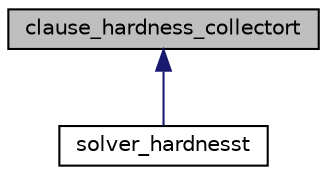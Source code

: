 digraph "clause_hardness_collectort"
{
 // LATEX_PDF_SIZE
  bgcolor="transparent";
  edge [fontname="Helvetica",fontsize="10",labelfontname="Helvetica",labelfontsize="10"];
  node [fontname="Helvetica",fontsize="10",shape=record];
  Node1 [label="clause_hardness_collectort",height=0.2,width=0.4,color="black", fillcolor="grey75", style="filled", fontcolor="black",tooltip=" "];
  Node1 -> Node2 [dir="back",color="midnightblue",fontsize="10",style="solid",fontname="Helvetica"];
  Node2 [label="solver_hardnesst",height=0.2,width=0.4,color="black",URL="$structsolver__hardnesst.html",tooltip="A structure that facilitates collecting the complexity statistics from a decision procedure."];
}
